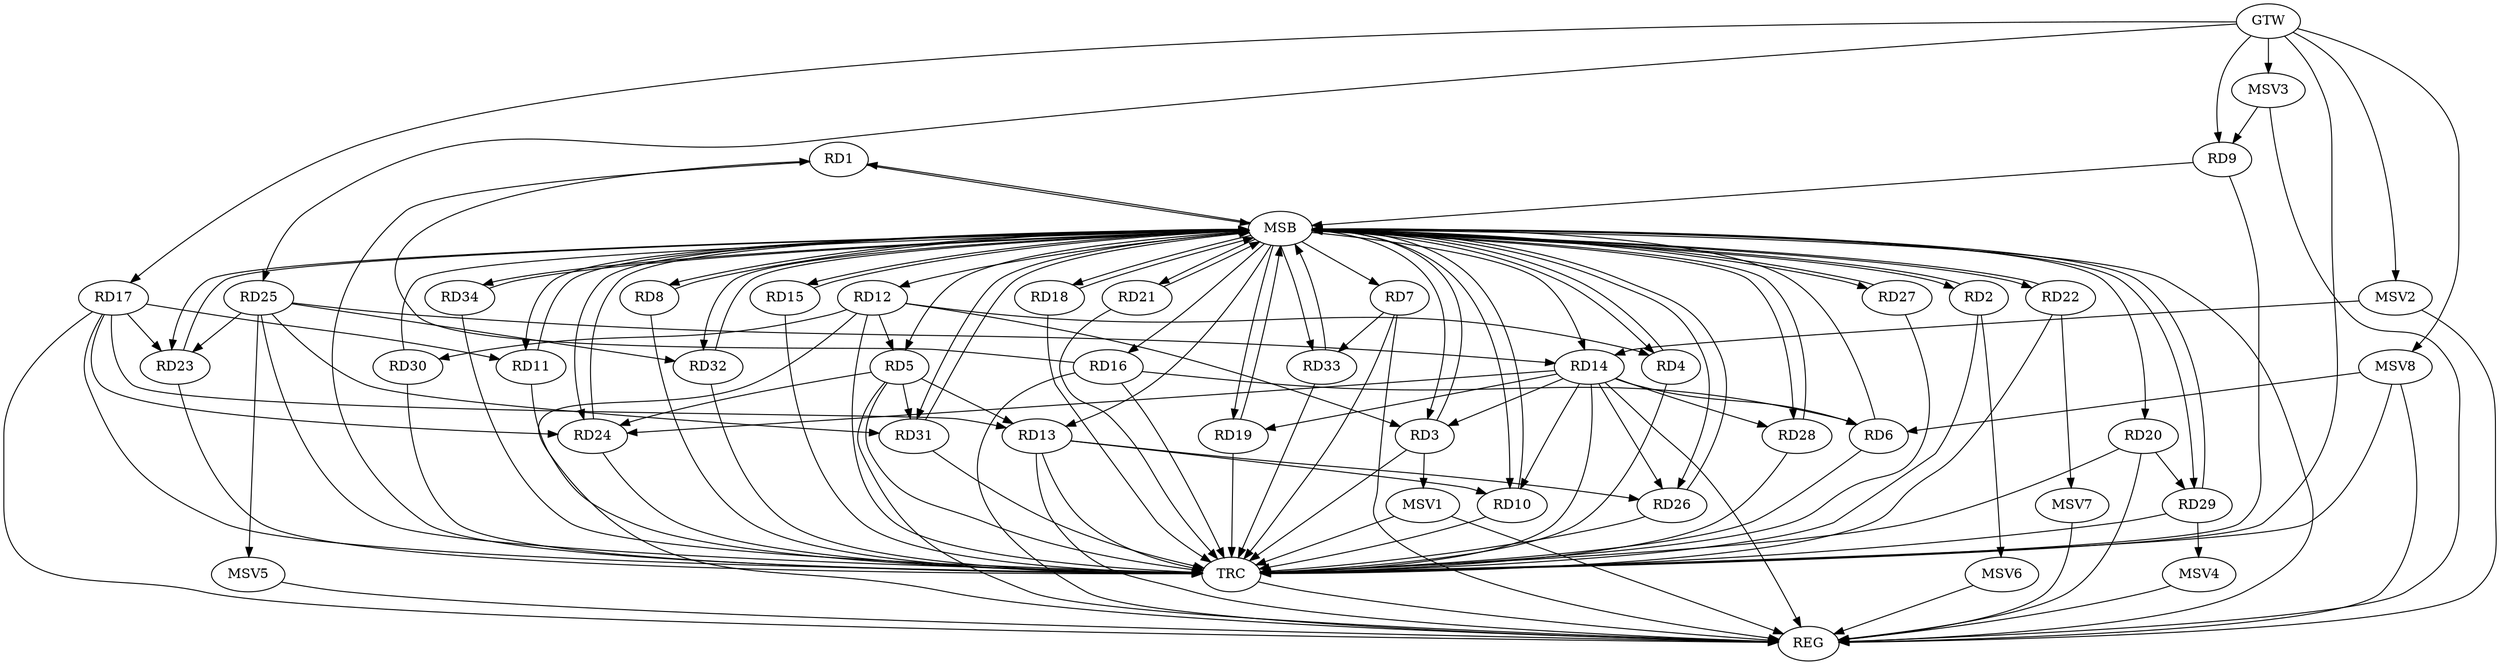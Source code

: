 strict digraph G {
  RD1 [ label="RD1" ];
  RD2 [ label="RD2" ];
  RD3 [ label="RD3" ];
  RD4 [ label="RD4" ];
  RD5 [ label="RD5" ];
  RD6 [ label="RD6" ];
  RD7 [ label="RD7" ];
  RD8 [ label="RD8" ];
  RD9 [ label="RD9" ];
  RD10 [ label="RD10" ];
  RD11 [ label="RD11" ];
  RD12 [ label="RD12" ];
  RD13 [ label="RD13" ];
  RD14 [ label="RD14" ];
  RD15 [ label="RD15" ];
  RD16 [ label="RD16" ];
  RD17 [ label="RD17" ];
  RD18 [ label="RD18" ];
  RD19 [ label="RD19" ];
  RD20 [ label="RD20" ];
  RD21 [ label="RD21" ];
  RD22 [ label="RD22" ];
  RD23 [ label="RD23" ];
  RD24 [ label="RD24" ];
  RD25 [ label="RD25" ];
  RD26 [ label="RD26" ];
  RD27 [ label="RD27" ];
  RD28 [ label="RD28" ];
  RD29 [ label="RD29" ];
  RD30 [ label="RD30" ];
  RD31 [ label="RD31" ];
  RD32 [ label="RD32" ];
  RD33 [ label="RD33" ];
  RD34 [ label="RD34" ];
  GTW [ label="GTW" ];
  REG [ label="REG" ];
  MSB [ label="MSB" ];
  TRC [ label="TRC" ];
  MSV1 [ label="MSV1" ];
  MSV2 [ label="MSV2" ];
  MSV3 [ label="MSV3" ];
  MSV4 [ label="MSV4" ];
  MSV5 [ label="MSV5" ];
  MSV6 [ label="MSV6" ];
  MSV7 [ label="MSV7" ];
  MSV8 [ label="MSV8" ];
  RD16 -> RD1;
  RD12 -> RD3;
  RD12 -> RD4;
  RD12 -> RD5;
  RD5 -> RD13;
  RD5 -> RD24;
  RD5 -> RD31;
  RD14 -> RD6;
  RD16 -> RD6;
  RD7 -> RD33;
  RD13 -> RD10;
  RD14 -> RD10;
  RD17 -> RD11;
  RD12 -> RD30;
  RD17 -> RD13;
  RD13 -> RD26;
  RD14 -> RD19;
  RD14 -> RD24;
  RD25 -> RD14;
  RD14 -> RD28;
  RD17 -> RD23;
  RD17 -> RD24;
  RD20 -> RD29;
  RD25 -> RD23;
  RD25 -> RD31;
  RD25 -> RD32;
  GTW -> RD9;
  GTW -> RD17;
  GTW -> RD25;
  RD5 -> REG;
  RD7 -> REG;
  RD12 -> REG;
  RD13 -> REG;
  RD14 -> REG;
  RD16 -> REG;
  RD17 -> REG;
  RD20 -> REG;
  RD1 -> MSB;
  MSB -> REG;
  RD2 -> MSB;
  MSB -> RD29;
  RD3 -> MSB;
  MSB -> RD20;
  MSB -> RD34;
  RD4 -> MSB;
  MSB -> RD15;
  MSB -> RD33;
  RD6 -> MSB;
  MSB -> RD1;
  MSB -> RD14;
  RD8 -> MSB;
  MSB -> RD3;
  MSB -> RD12;
  RD9 -> MSB;
  RD10 -> MSB;
  RD11 -> MSB;
  RD15 -> MSB;
  MSB -> RD4;
  MSB -> RD28;
  RD18 -> MSB;
  MSB -> RD21;
  RD19 -> MSB;
  MSB -> RD11;
  MSB -> RD32;
  RD21 -> MSB;
  RD22 -> MSB;
  MSB -> RD18;
  RD23 -> MSB;
  MSB -> RD22;
  RD24 -> MSB;
  MSB -> RD8;
  MSB -> RD13;
  MSB -> RD23;
  RD26 -> MSB;
  MSB -> RD5;
  MSB -> RD10;
  RD27 -> MSB;
  MSB -> RD26;
  RD28 -> MSB;
  MSB -> RD19;
  MSB -> RD24;
  RD29 -> MSB;
  RD30 -> MSB;
  RD31 -> MSB;
  MSB -> RD7;
  MSB -> RD27;
  RD32 -> MSB;
  MSB -> RD2;
  MSB -> RD16;
  MSB -> RD31;
  RD33 -> MSB;
  RD34 -> MSB;
  RD1 -> TRC;
  RD2 -> TRC;
  RD3 -> TRC;
  RD4 -> TRC;
  RD5 -> TRC;
  RD6 -> TRC;
  RD7 -> TRC;
  RD8 -> TRC;
  RD9 -> TRC;
  RD10 -> TRC;
  RD11 -> TRC;
  RD12 -> TRC;
  RD13 -> TRC;
  RD14 -> TRC;
  RD15 -> TRC;
  RD16 -> TRC;
  RD17 -> TRC;
  RD18 -> TRC;
  RD19 -> TRC;
  RD20 -> TRC;
  RD21 -> TRC;
  RD22 -> TRC;
  RD23 -> TRC;
  RD24 -> TRC;
  RD25 -> TRC;
  RD26 -> TRC;
  RD27 -> TRC;
  RD28 -> TRC;
  RD29 -> TRC;
  RD30 -> TRC;
  RD31 -> TRC;
  RD32 -> TRC;
  RD33 -> TRC;
  RD34 -> TRC;
  GTW -> TRC;
  TRC -> REG;
  RD14 -> RD26;
  RD14 -> RD3;
  RD3 -> MSV1;
  MSV1 -> REG;
  MSV1 -> TRC;
  MSV2 -> RD14;
  GTW -> MSV2;
  MSV2 -> REG;
  MSV3 -> RD9;
  GTW -> MSV3;
  MSV3 -> REG;
  RD29 -> MSV4;
  MSV4 -> REG;
  RD25 -> MSV5;
  MSV5 -> REG;
  RD2 -> MSV6;
  MSV6 -> REG;
  RD22 -> MSV7;
  MSV7 -> REG;
  MSV8 -> RD6;
  GTW -> MSV8;
  MSV8 -> REG;
  MSV8 -> TRC;
}
